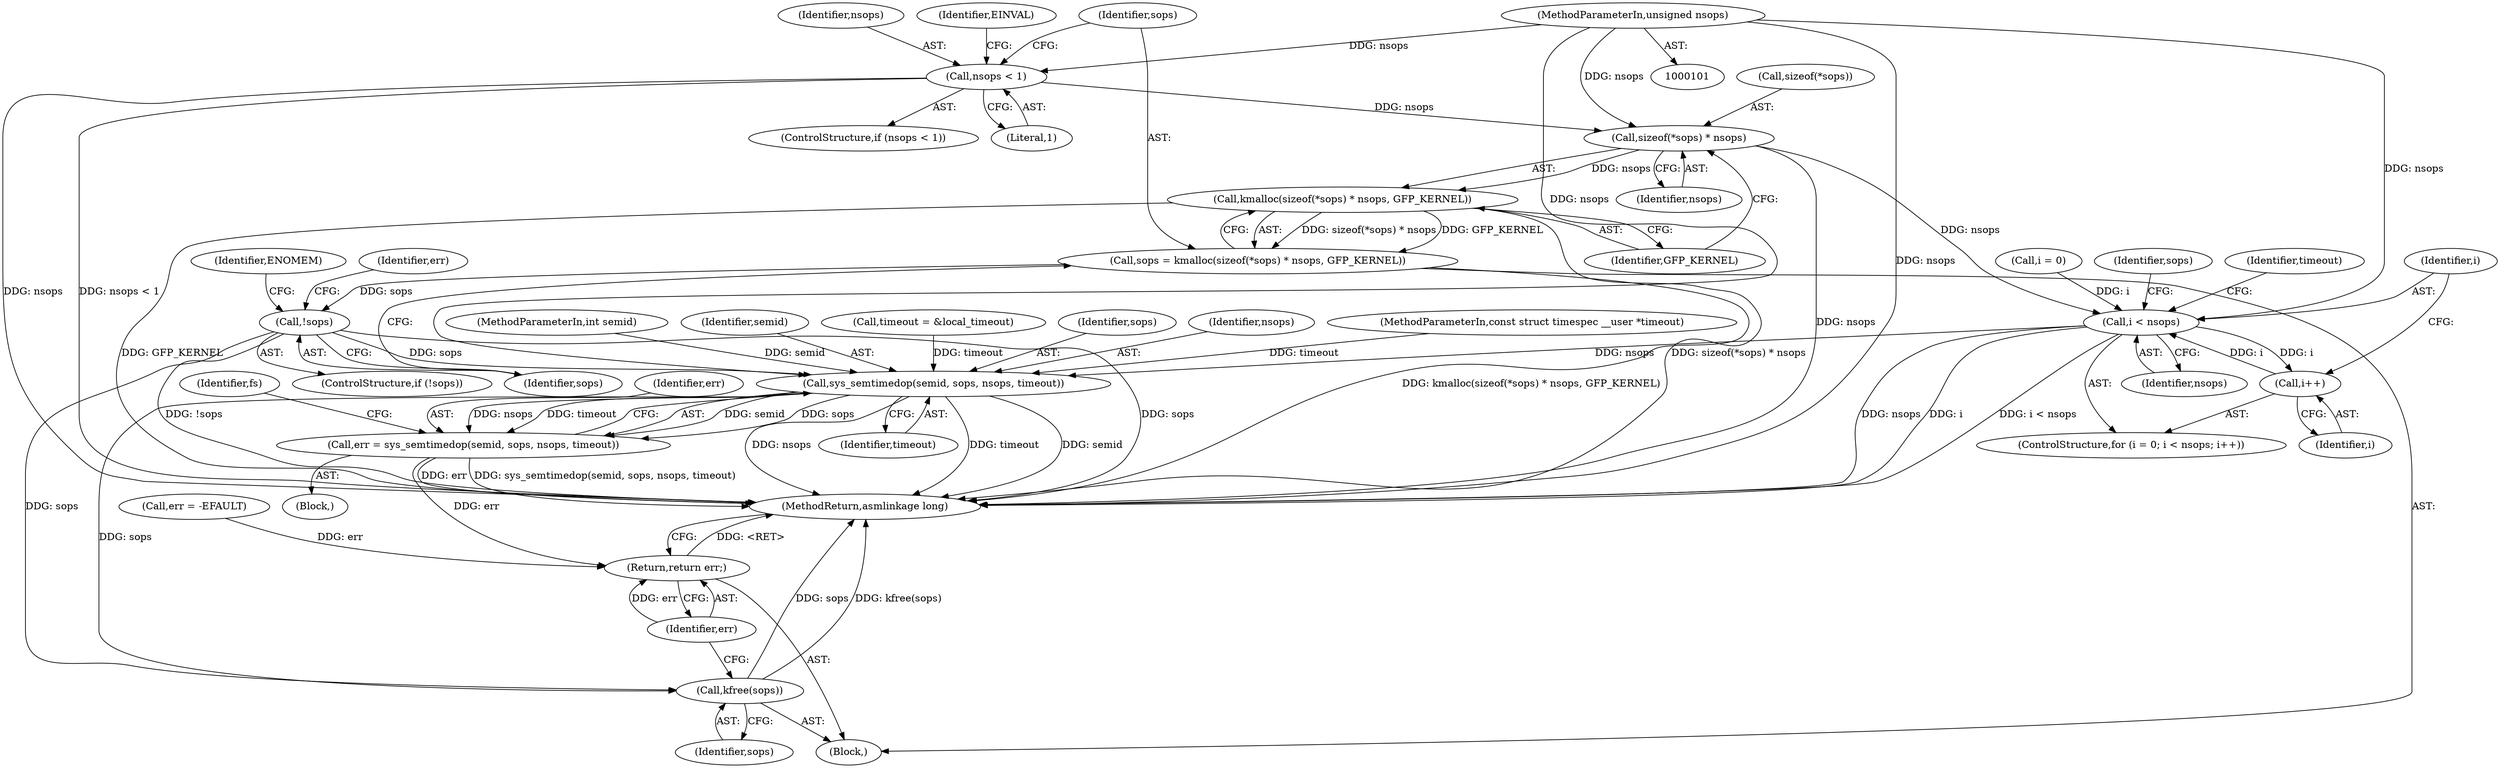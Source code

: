 digraph "0_linux_0f22072ab50cac7983f9660d33974b45184da4f9@API" {
"1000121" [label="(Call,sizeof(*sops) * nsops)"];
"1000112" [label="(Call,nsops < 1)"];
"1000104" [label="(MethodParameterIn,unsigned nsops)"];
"1000120" [label="(Call,kmalloc(sizeof(*sops) * nsops, GFP_KERNEL))"];
"1000118" [label="(Call,sops = kmalloc(sizeof(*sops) * nsops, GFP_KERNEL))"];
"1000128" [label="(Call,!sops)"];
"1000214" [label="(Call,sys_semtimedop(semid, sops, nsops, timeout))"];
"1000212" [label="(Call,err = sys_semtimedop(semid, sops, nsops, timeout))"];
"1000223" [label="(Return,return err;)"];
"1000221" [label="(Call,kfree(sops))"];
"1000140" [label="(Call,i < nsops)"];
"1000143" [label="(Call,i++)"];
"1000142" [label="(Identifier,nsops)"];
"1000111" [label="(ControlStructure,if (nsops < 1))"];
"1000117" [label="(Identifier,EINVAL)"];
"1000125" [label="(Identifier,nsops)"];
"1000102" [label="(MethodParameterIn,int semid)"];
"1000220" [label="(Identifier,fs)"];
"1000106" [label="(Block,)"];
"1000182" [label="(Identifier,timeout)"];
"1000221" [label="(Call,kfree(sops))"];
"1000223" [label="(Return,return err;)"];
"1000114" [label="(Literal,1)"];
"1000136" [label="(ControlStructure,for (i = 0; i < nsops; i++))"];
"1000215" [label="(Identifier,semid)"];
"1000120" [label="(Call,kmalloc(sizeof(*sops) * nsops, GFP_KERNEL))"];
"1000144" [label="(Identifier,i)"];
"1000225" [label="(MethodReturn,asmlinkage long)"];
"1000127" [label="(ControlStructure,if (!sops))"];
"1000212" [label="(Call,err = sys_semtimedop(semid, sops, nsops, timeout))"];
"1000205" [label="(Block,)"];
"1000119" [label="(Identifier,sops)"];
"1000213" [label="(Identifier,err)"];
"1000113" [label="(Identifier,nsops)"];
"1000118" [label="(Call,sops = kmalloc(sizeof(*sops) * nsops, GFP_KERNEL))"];
"1000141" [label="(Identifier,i)"];
"1000193" [label="(Call,timeout = &local_timeout)"];
"1000129" [label="(Identifier,sops)"];
"1000137" [label="(Call,i = 0)"];
"1000112" [label="(Call,nsops < 1)"];
"1000216" [label="(Identifier,sops)"];
"1000200" [label="(Call,err = -EFAULT)"];
"1000128" [label="(Call,!sops)"];
"1000149" [label="(Identifier,sops)"];
"1000224" [label="(Identifier,err)"];
"1000222" [label="(Identifier,sops)"];
"1000217" [label="(Identifier,nsops)"];
"1000218" [label="(Identifier,timeout)"];
"1000214" [label="(Call,sys_semtimedop(semid, sops, nsops, timeout))"];
"1000134" [label="(Identifier,err)"];
"1000121" [label="(Call,sizeof(*sops) * nsops)"];
"1000122" [label="(Call,sizeof(*sops))"];
"1000143" [label="(Call,i++)"];
"1000126" [label="(Identifier,GFP_KERNEL)"];
"1000104" [label="(MethodParameterIn,unsigned nsops)"];
"1000132" [label="(Identifier,ENOMEM)"];
"1000105" [label="(MethodParameterIn,const struct timespec __user *timeout)"];
"1000140" [label="(Call,i < nsops)"];
"1000121" -> "1000120"  [label="AST: "];
"1000121" -> "1000125"  [label="CFG: "];
"1000122" -> "1000121"  [label="AST: "];
"1000125" -> "1000121"  [label="AST: "];
"1000126" -> "1000121"  [label="CFG: "];
"1000121" -> "1000225"  [label="DDG: nsops"];
"1000121" -> "1000120"  [label="DDG: nsops"];
"1000112" -> "1000121"  [label="DDG: nsops"];
"1000104" -> "1000121"  [label="DDG: nsops"];
"1000121" -> "1000140"  [label="DDG: nsops"];
"1000112" -> "1000111"  [label="AST: "];
"1000112" -> "1000114"  [label="CFG: "];
"1000113" -> "1000112"  [label="AST: "];
"1000114" -> "1000112"  [label="AST: "];
"1000117" -> "1000112"  [label="CFG: "];
"1000119" -> "1000112"  [label="CFG: "];
"1000112" -> "1000225"  [label="DDG: nsops < 1"];
"1000112" -> "1000225"  [label="DDG: nsops"];
"1000104" -> "1000112"  [label="DDG: nsops"];
"1000104" -> "1000101"  [label="AST: "];
"1000104" -> "1000225"  [label="DDG: nsops"];
"1000104" -> "1000140"  [label="DDG: nsops"];
"1000104" -> "1000214"  [label="DDG: nsops"];
"1000120" -> "1000118"  [label="AST: "];
"1000120" -> "1000126"  [label="CFG: "];
"1000126" -> "1000120"  [label="AST: "];
"1000118" -> "1000120"  [label="CFG: "];
"1000120" -> "1000225"  [label="DDG: GFP_KERNEL"];
"1000120" -> "1000225"  [label="DDG: sizeof(*sops) * nsops"];
"1000120" -> "1000118"  [label="DDG: sizeof(*sops) * nsops"];
"1000120" -> "1000118"  [label="DDG: GFP_KERNEL"];
"1000118" -> "1000106"  [label="AST: "];
"1000119" -> "1000118"  [label="AST: "];
"1000129" -> "1000118"  [label="CFG: "];
"1000118" -> "1000225"  [label="DDG: kmalloc(sizeof(*sops) * nsops, GFP_KERNEL)"];
"1000118" -> "1000128"  [label="DDG: sops"];
"1000128" -> "1000127"  [label="AST: "];
"1000128" -> "1000129"  [label="CFG: "];
"1000129" -> "1000128"  [label="AST: "];
"1000132" -> "1000128"  [label="CFG: "];
"1000134" -> "1000128"  [label="CFG: "];
"1000128" -> "1000225"  [label="DDG: !sops"];
"1000128" -> "1000225"  [label="DDG: sops"];
"1000128" -> "1000214"  [label="DDG: sops"];
"1000128" -> "1000221"  [label="DDG: sops"];
"1000214" -> "1000212"  [label="AST: "];
"1000214" -> "1000218"  [label="CFG: "];
"1000215" -> "1000214"  [label="AST: "];
"1000216" -> "1000214"  [label="AST: "];
"1000217" -> "1000214"  [label="AST: "];
"1000218" -> "1000214"  [label="AST: "];
"1000212" -> "1000214"  [label="CFG: "];
"1000214" -> "1000225"  [label="DDG: semid"];
"1000214" -> "1000225"  [label="DDG: nsops"];
"1000214" -> "1000225"  [label="DDG: timeout"];
"1000214" -> "1000212"  [label="DDG: semid"];
"1000214" -> "1000212"  [label="DDG: sops"];
"1000214" -> "1000212"  [label="DDG: nsops"];
"1000214" -> "1000212"  [label="DDG: timeout"];
"1000102" -> "1000214"  [label="DDG: semid"];
"1000140" -> "1000214"  [label="DDG: nsops"];
"1000193" -> "1000214"  [label="DDG: timeout"];
"1000105" -> "1000214"  [label="DDG: timeout"];
"1000214" -> "1000221"  [label="DDG: sops"];
"1000212" -> "1000205"  [label="AST: "];
"1000213" -> "1000212"  [label="AST: "];
"1000220" -> "1000212"  [label="CFG: "];
"1000212" -> "1000225"  [label="DDG: sys_semtimedop(semid, sops, nsops, timeout)"];
"1000212" -> "1000225"  [label="DDG: err"];
"1000212" -> "1000223"  [label="DDG: err"];
"1000223" -> "1000106"  [label="AST: "];
"1000223" -> "1000224"  [label="CFG: "];
"1000224" -> "1000223"  [label="AST: "];
"1000225" -> "1000223"  [label="CFG: "];
"1000223" -> "1000225"  [label="DDG: <RET>"];
"1000224" -> "1000223"  [label="DDG: err"];
"1000200" -> "1000223"  [label="DDG: err"];
"1000221" -> "1000106"  [label="AST: "];
"1000221" -> "1000222"  [label="CFG: "];
"1000222" -> "1000221"  [label="AST: "];
"1000224" -> "1000221"  [label="CFG: "];
"1000221" -> "1000225"  [label="DDG: sops"];
"1000221" -> "1000225"  [label="DDG: kfree(sops)"];
"1000140" -> "1000136"  [label="AST: "];
"1000140" -> "1000142"  [label="CFG: "];
"1000141" -> "1000140"  [label="AST: "];
"1000142" -> "1000140"  [label="AST: "];
"1000149" -> "1000140"  [label="CFG: "];
"1000182" -> "1000140"  [label="CFG: "];
"1000140" -> "1000225"  [label="DDG: nsops"];
"1000140" -> "1000225"  [label="DDG: i"];
"1000140" -> "1000225"  [label="DDG: i < nsops"];
"1000143" -> "1000140"  [label="DDG: i"];
"1000137" -> "1000140"  [label="DDG: i"];
"1000140" -> "1000143"  [label="DDG: i"];
"1000143" -> "1000136"  [label="AST: "];
"1000143" -> "1000144"  [label="CFG: "];
"1000144" -> "1000143"  [label="AST: "];
"1000141" -> "1000143"  [label="CFG: "];
}
